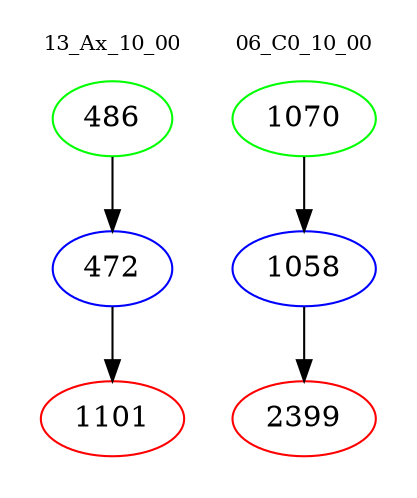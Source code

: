 digraph{
subgraph cluster_0 {
color = white
label = "13_Ax_10_00";
fontsize=10;
T0_486 [label="486", color="green"]
T0_486 -> T0_472 [color="black"]
T0_472 [label="472", color="blue"]
T0_472 -> T0_1101 [color="black"]
T0_1101 [label="1101", color="red"]
}
subgraph cluster_1 {
color = white
label = "06_C0_10_00";
fontsize=10;
T1_1070 [label="1070", color="green"]
T1_1070 -> T1_1058 [color="black"]
T1_1058 [label="1058", color="blue"]
T1_1058 -> T1_2399 [color="black"]
T1_2399 [label="2399", color="red"]
}
}
